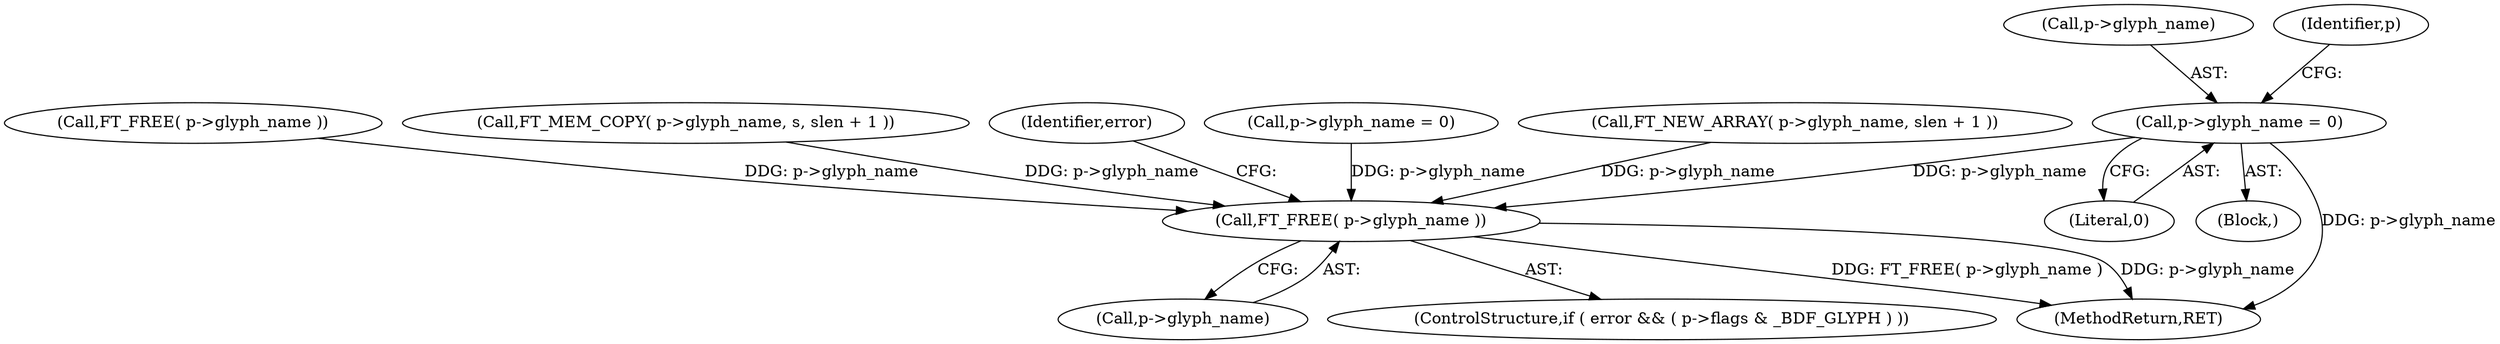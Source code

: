 digraph "0_savannah_07bdb6e289c7954e2a533039dc93c1c136099d2d@pointer" {
"1000693" [label="(Call,p->glyph_name = 0)"];
"1001565" [label="(Call,FT_FREE( p->glyph_name ))"];
"1000404" [label="(Call,FT_FREE( p->glyph_name ))"];
"1000694" [label="(Call,p->glyph_name)"];
"1000697" [label="(Literal,0)"];
"1000773" [label="(Identifier,p)"];
"1000640" [label="(Block,)"];
"1001566" [label="(Call,p->glyph_name)"];
"1001565" [label="(Call,FT_FREE( p->glyph_name ))"];
"1001557" [label="(ControlStructure,if ( error && ( p->flags & _BDF_GLYPH ) ))"];
"1000456" [label="(Call,FT_MEM_COPY( p->glyph_name, s, slen + 1 ))"];
"1001570" [label="(Identifier,error)"];
"1000693" [label="(Call,p->glyph_name = 0)"];
"1000766" [label="(Call,p->glyph_name = 0)"];
"1001571" [label="(MethodReturn,RET)"];
"1000448" [label="(Call,FT_NEW_ARRAY( p->glyph_name, slen + 1 ))"];
"1000693" -> "1000640"  [label="AST: "];
"1000693" -> "1000697"  [label="CFG: "];
"1000694" -> "1000693"  [label="AST: "];
"1000697" -> "1000693"  [label="AST: "];
"1000773" -> "1000693"  [label="CFG: "];
"1000693" -> "1001571"  [label="DDG: p->glyph_name"];
"1000693" -> "1001565"  [label="DDG: p->glyph_name"];
"1001565" -> "1001557"  [label="AST: "];
"1001565" -> "1001566"  [label="CFG: "];
"1001566" -> "1001565"  [label="AST: "];
"1001570" -> "1001565"  [label="CFG: "];
"1001565" -> "1001571"  [label="DDG: FT_FREE( p->glyph_name )"];
"1001565" -> "1001571"  [label="DDG: p->glyph_name"];
"1000404" -> "1001565"  [label="DDG: p->glyph_name"];
"1000456" -> "1001565"  [label="DDG: p->glyph_name"];
"1000766" -> "1001565"  [label="DDG: p->glyph_name"];
"1000448" -> "1001565"  [label="DDG: p->glyph_name"];
}
